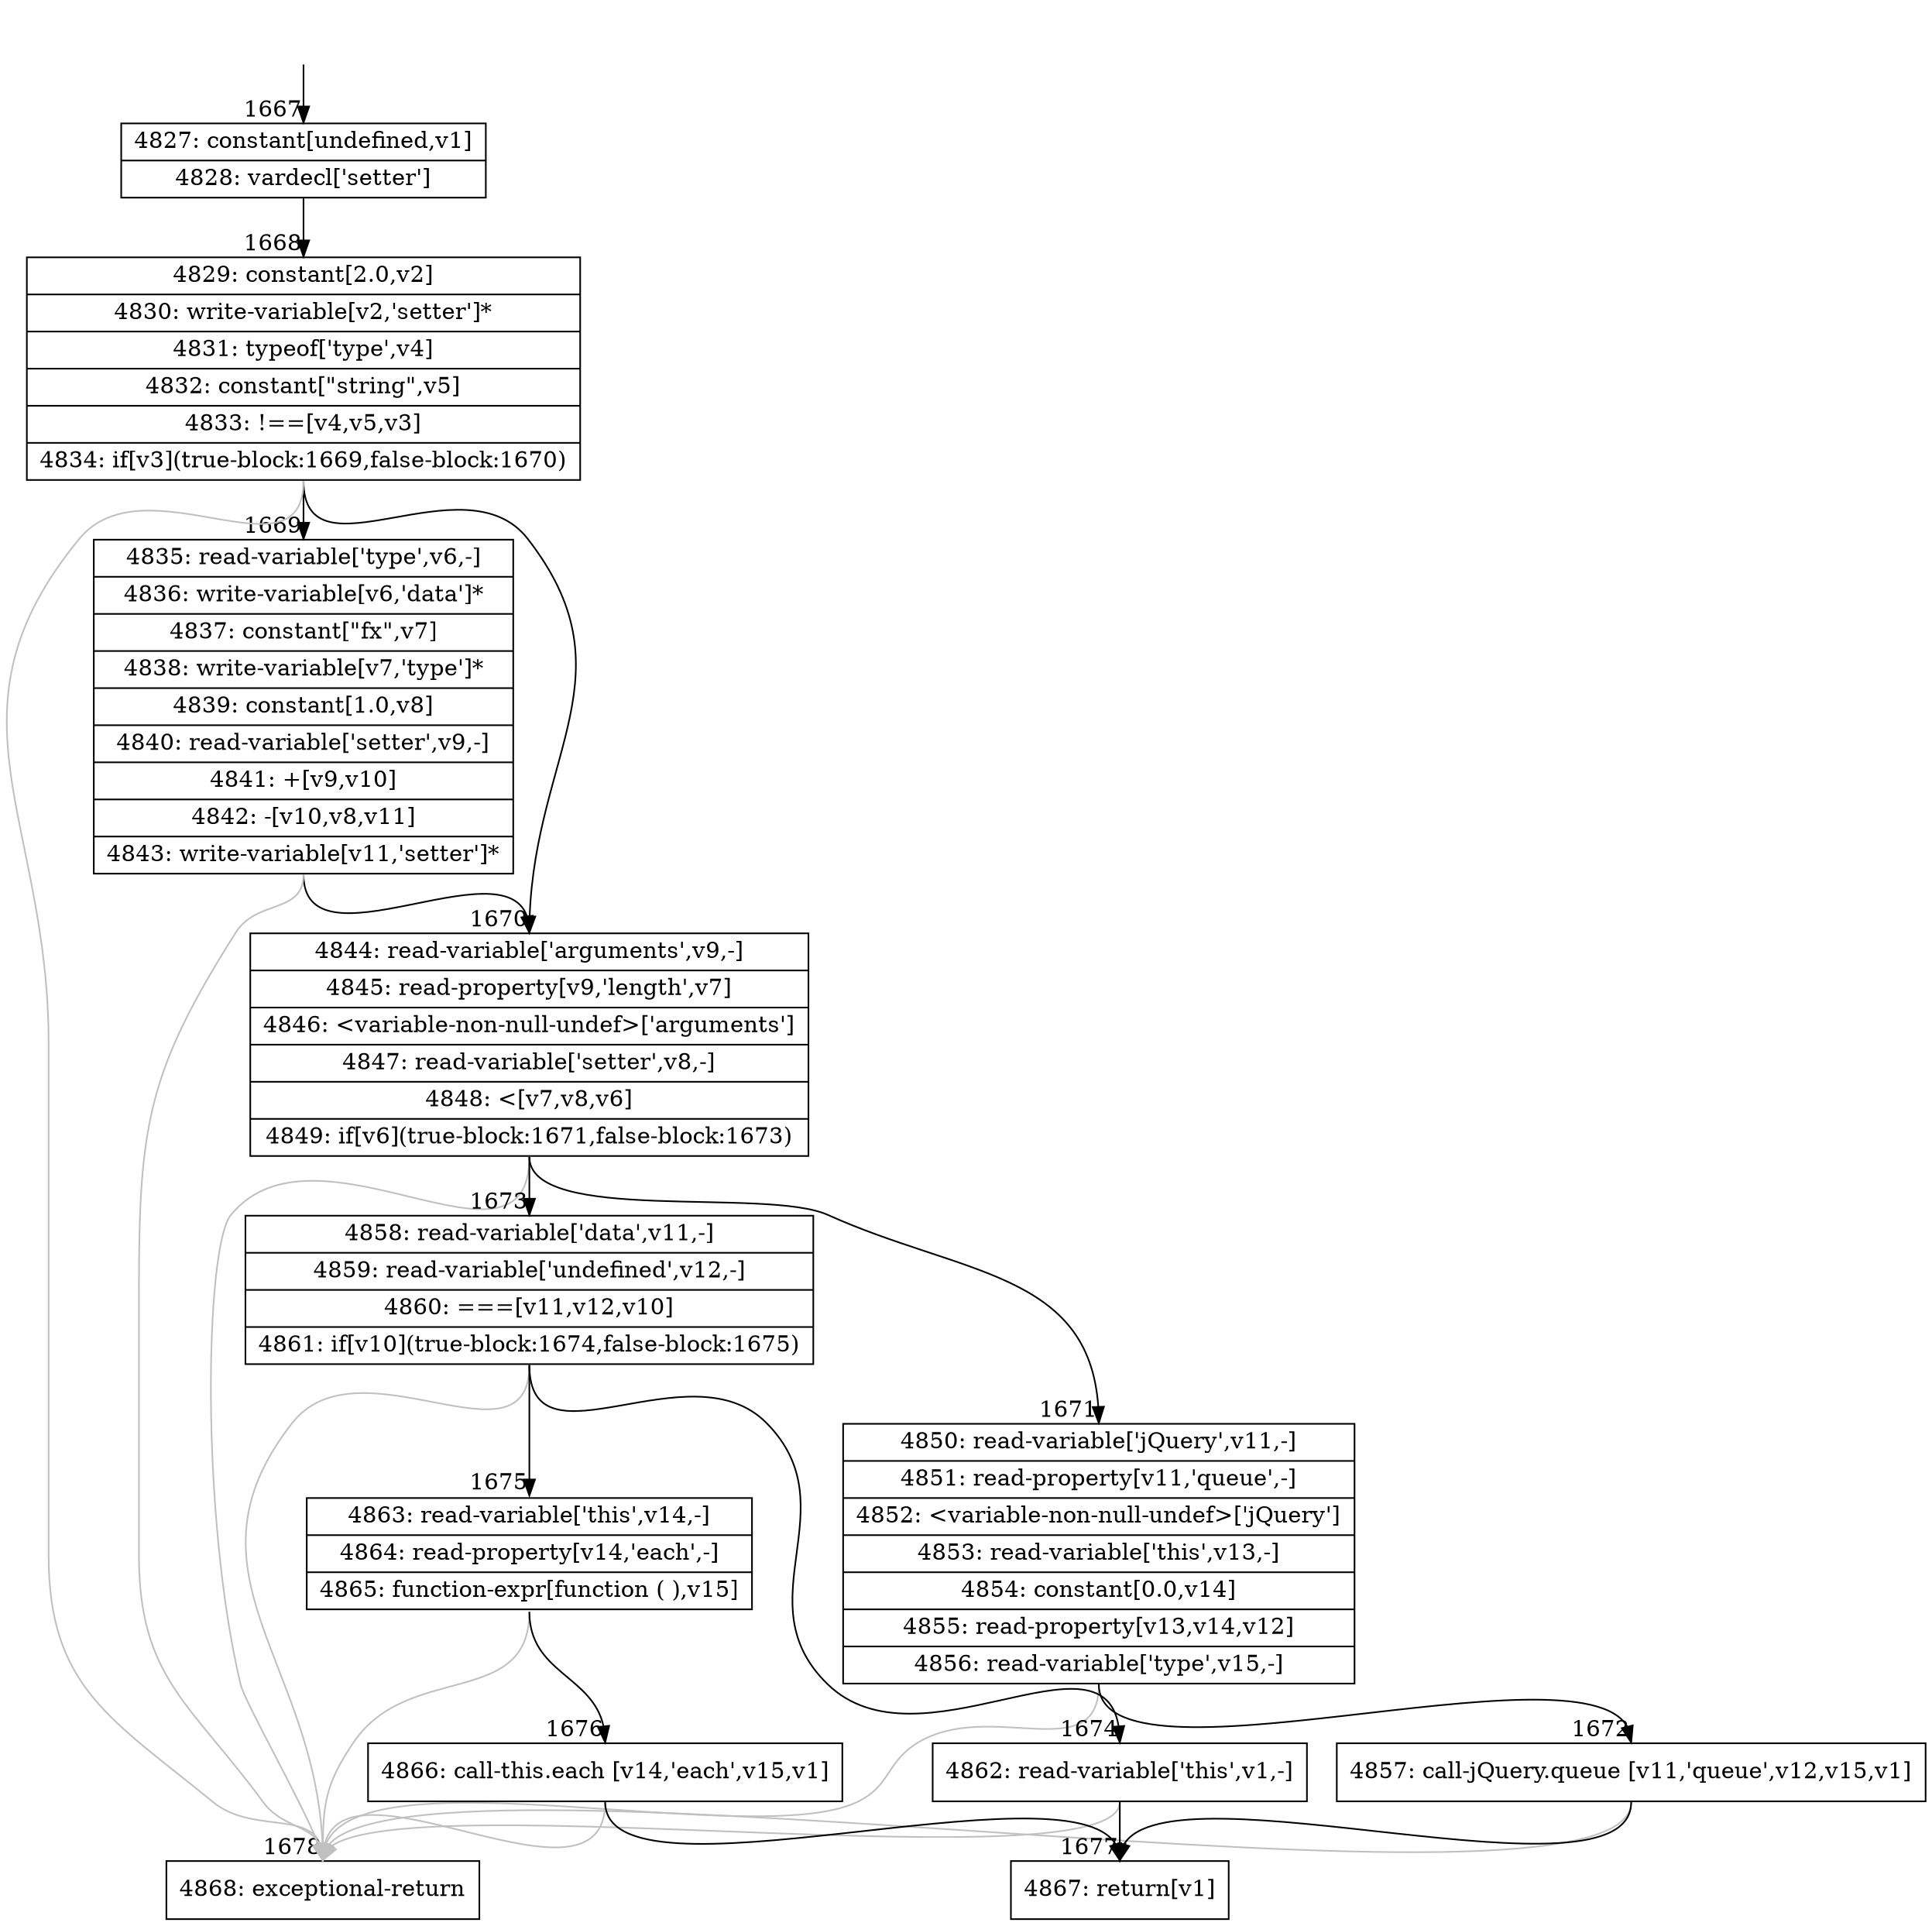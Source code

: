 digraph {
rankdir="TD"
BB_entry113[shape=none,label=""];
BB_entry113 -> BB1667 [tailport=s, headport=n, headlabel="    1667"]
BB1667 [shape=record label="{4827: constant[undefined,v1]|4828: vardecl['setter']}" ] 
BB1667 -> BB1668 [tailport=s, headport=n, headlabel="      1668"]
BB1668 [shape=record label="{4829: constant[2.0,v2]|4830: write-variable[v2,'setter']*|4831: typeof['type',v4]|4832: constant[\"string\",v5]|4833: !==[v4,v5,v3]|4834: if[v3](true-block:1669,false-block:1670)}" ] 
BB1668 -> BB1669 [tailport=s, headport=n, headlabel="      1669"]
BB1668 -> BB1670 [tailport=s, headport=n, headlabel="      1670"]
BB1668 -> BB1678 [tailport=s, headport=n, color=gray, headlabel="      1678"]
BB1669 [shape=record label="{4835: read-variable['type',v6,-]|4836: write-variable[v6,'data']*|4837: constant[\"fx\",v7]|4838: write-variable[v7,'type']*|4839: constant[1.0,v8]|4840: read-variable['setter',v9,-]|4841: +[v9,v10]|4842: -[v10,v8,v11]|4843: write-variable[v11,'setter']*}" ] 
BB1669 -> BB1670 [tailport=s, headport=n]
BB1669 -> BB1678 [tailport=s, headport=n, color=gray]
BB1670 [shape=record label="{4844: read-variable['arguments',v9,-]|4845: read-property[v9,'length',v7]|4846: \<variable-non-null-undef\>['arguments']|4847: read-variable['setter',v8,-]|4848: \<[v7,v8,v6]|4849: if[v6](true-block:1671,false-block:1673)}" ] 
BB1670 -> BB1671 [tailport=s, headport=n, headlabel="      1671"]
BB1670 -> BB1673 [tailport=s, headport=n, headlabel="      1673"]
BB1670 -> BB1678 [tailport=s, headport=n, color=gray]
BB1671 [shape=record label="{4850: read-variable['jQuery',v11,-]|4851: read-property[v11,'queue',-]|4852: \<variable-non-null-undef\>['jQuery']|4853: read-variable['this',v13,-]|4854: constant[0.0,v14]|4855: read-property[v13,v14,v12]|4856: read-variable['type',v15,-]}" ] 
BB1671 -> BB1672 [tailport=s, headport=n, headlabel="      1672"]
BB1671 -> BB1678 [tailport=s, headport=n, color=gray]
BB1672 [shape=record label="{4857: call-jQuery.queue [v11,'queue',v12,v15,v1]}" ] 
BB1672 -> BB1677 [tailport=s, headport=n, headlabel="      1677"]
BB1672 -> BB1678 [tailport=s, headport=n, color=gray]
BB1673 [shape=record label="{4858: read-variable['data',v11,-]|4859: read-variable['undefined',v12,-]|4860: ===[v11,v12,v10]|4861: if[v10](true-block:1674,false-block:1675)}" ] 
BB1673 -> BB1674 [tailport=s, headport=n, headlabel="      1674"]
BB1673 -> BB1675 [tailport=s, headport=n, headlabel="      1675"]
BB1673 -> BB1678 [tailport=s, headport=n, color=gray]
BB1674 [shape=record label="{4862: read-variable['this',v1,-]}" ] 
BB1674 -> BB1677 [tailport=s, headport=n]
BB1674 -> BB1678 [tailport=s, headport=n, color=gray]
BB1675 [shape=record label="{4863: read-variable['this',v14,-]|4864: read-property[v14,'each',-]|4865: function-expr[function ( ),v15]}" ] 
BB1675 -> BB1676 [tailport=s, headport=n, headlabel="      1676"]
BB1675 -> BB1678 [tailport=s, headport=n, color=gray]
BB1676 [shape=record label="{4866: call-this.each [v14,'each',v15,v1]}" ] 
BB1676 -> BB1677 [tailport=s, headport=n]
BB1676 -> BB1678 [tailport=s, headport=n, color=gray]
BB1677 [shape=record label="{4867: return[v1]}" ] 
BB1678 [shape=record label="{4868: exceptional-return}" ] 
//#$~ 1979
}
